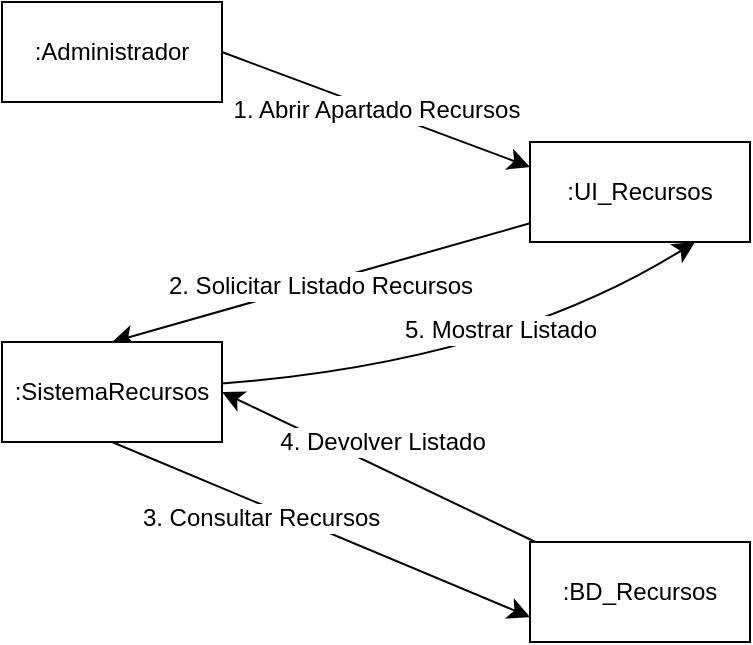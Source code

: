 <mxfile version="28.0.4">
  <diagram name="Página-1" id="5G2dNIG-pCKi1MRLpJfh">
    <mxGraphModel dx="633" dy="781" grid="1" gridSize="10" guides="1" tooltips="1" connect="1" arrows="1" fold="1" page="1" pageScale="1" pageWidth="827" pageHeight="1169" math="0" shadow="0">
      <root>
        <mxCell id="0" />
        <mxCell id="1" parent="0" />
        <mxCell id="AMCZcO4HT21PhlENwMg7-7" style="edgeStyle=none;curved=1;rounded=0;orthogonalLoop=1;jettySize=auto;html=1;entryX=0;entryY=0.25;entryDx=0;entryDy=0;fontSize=12;startSize=8;endSize=8;exitX=1;exitY=0.5;exitDx=0;exitDy=0;" edge="1" parent="1" source="AMCZcO4HT21PhlENwMg7-1" target="AMCZcO4HT21PhlENwMg7-2">
          <mxGeometry relative="1" as="geometry" />
        </mxCell>
        <mxCell id="AMCZcO4HT21PhlENwMg7-8" value="1. Abrir Apartado Recursos" style="edgeLabel;html=1;align=center;verticalAlign=middle;resizable=0;points=[];fontSize=12;" vertex="1" connectable="0" parent="AMCZcO4HT21PhlENwMg7-7">
          <mxGeometry x="-0.032" y="-1" relative="1" as="geometry">
            <mxPoint x="3" as="offset" />
          </mxGeometry>
        </mxCell>
        <mxCell id="AMCZcO4HT21PhlENwMg7-1" value=":Administrador" style="html=1;whiteSpace=wrap;" vertex="1" parent="1">
          <mxGeometry x="40" y="80" width="110" height="50" as="geometry" />
        </mxCell>
        <mxCell id="AMCZcO4HT21PhlENwMg7-9" style="edgeStyle=none;curved=1;rounded=0;orthogonalLoop=1;jettySize=auto;html=1;entryX=0.5;entryY=0;entryDx=0;entryDy=0;fontSize=12;startSize=8;endSize=8;" edge="1" parent="1" source="AMCZcO4HT21PhlENwMg7-2" target="AMCZcO4HT21PhlENwMg7-3">
          <mxGeometry relative="1" as="geometry" />
        </mxCell>
        <mxCell id="AMCZcO4HT21PhlENwMg7-10" value="2. Solicitar Listado Recursos" style="edgeLabel;html=1;align=center;verticalAlign=middle;resizable=0;points=[];fontSize=12;" vertex="1" connectable="0" parent="AMCZcO4HT21PhlENwMg7-9">
          <mxGeometry x="0.011" y="1" relative="1" as="geometry">
            <mxPoint as="offset" />
          </mxGeometry>
        </mxCell>
        <mxCell id="AMCZcO4HT21PhlENwMg7-2" value=":UI_Recursos" style="html=1;whiteSpace=wrap;" vertex="1" parent="1">
          <mxGeometry x="304" y="150" width="110" height="50" as="geometry" />
        </mxCell>
        <mxCell id="AMCZcO4HT21PhlENwMg7-12" style="edgeStyle=none;curved=1;rounded=0;orthogonalLoop=1;jettySize=auto;html=1;entryX=0;entryY=0.75;entryDx=0;entryDy=0;fontSize=12;startSize=8;endSize=8;exitX=0.5;exitY=1;exitDx=0;exitDy=0;" edge="1" parent="1" source="AMCZcO4HT21PhlENwMg7-3" target="AMCZcO4HT21PhlENwMg7-5">
          <mxGeometry relative="1" as="geometry" />
        </mxCell>
        <mxCell id="AMCZcO4HT21PhlENwMg7-14" value="3. Consultar Recursos&amp;nbsp;" style="edgeLabel;html=1;align=center;verticalAlign=middle;resizable=0;points=[];fontSize=12;" vertex="1" connectable="0" parent="AMCZcO4HT21PhlENwMg7-12">
          <mxGeometry x="-0.097" y="2" relative="1" as="geometry">
            <mxPoint x="-20" as="offset" />
          </mxGeometry>
        </mxCell>
        <mxCell id="AMCZcO4HT21PhlENwMg7-17" style="edgeStyle=none;curved=1;rounded=0;orthogonalLoop=1;jettySize=auto;html=1;entryX=0.75;entryY=1;entryDx=0;entryDy=0;fontSize=12;startSize=8;endSize=8;" edge="1" parent="1" source="AMCZcO4HT21PhlENwMg7-3" target="AMCZcO4HT21PhlENwMg7-2">
          <mxGeometry relative="1" as="geometry">
            <Array as="points">
              <mxPoint x="290" y="260" />
            </Array>
          </mxGeometry>
        </mxCell>
        <mxCell id="AMCZcO4HT21PhlENwMg7-18" value="5. Mostrar Listado" style="edgeLabel;html=1;align=center;verticalAlign=middle;resizable=0;points=[];fontSize=12;" vertex="1" connectable="0" parent="AMCZcO4HT21PhlENwMg7-17">
          <mxGeometry x="0.167" y="14" relative="1" as="geometry">
            <mxPoint as="offset" />
          </mxGeometry>
        </mxCell>
        <mxCell id="AMCZcO4HT21PhlENwMg7-3" value=":SistemaRecursos" style="html=1;whiteSpace=wrap;" vertex="1" parent="1">
          <mxGeometry x="40" y="250" width="110" height="50" as="geometry" />
        </mxCell>
        <mxCell id="AMCZcO4HT21PhlENwMg7-15" style="edgeStyle=none;curved=1;rounded=0;orthogonalLoop=1;jettySize=auto;html=1;entryX=1;entryY=0.5;entryDx=0;entryDy=0;fontSize=12;startSize=8;endSize=8;" edge="1" parent="1" source="AMCZcO4HT21PhlENwMg7-5" target="AMCZcO4HT21PhlENwMg7-3">
          <mxGeometry relative="1" as="geometry" />
        </mxCell>
        <mxCell id="AMCZcO4HT21PhlENwMg7-16" value="4. Devolver Listado" style="edgeLabel;html=1;align=center;verticalAlign=middle;resizable=0;points=[];fontSize=12;" vertex="1" connectable="0" parent="AMCZcO4HT21PhlENwMg7-15">
          <mxGeometry x="-0.029" y="1" relative="1" as="geometry">
            <mxPoint y="-15" as="offset" />
          </mxGeometry>
        </mxCell>
        <mxCell id="AMCZcO4HT21PhlENwMg7-5" value=":BD_Recursos" style="html=1;whiteSpace=wrap;" vertex="1" parent="1">
          <mxGeometry x="304" y="350" width="110" height="50" as="geometry" />
        </mxCell>
      </root>
    </mxGraphModel>
  </diagram>
</mxfile>
